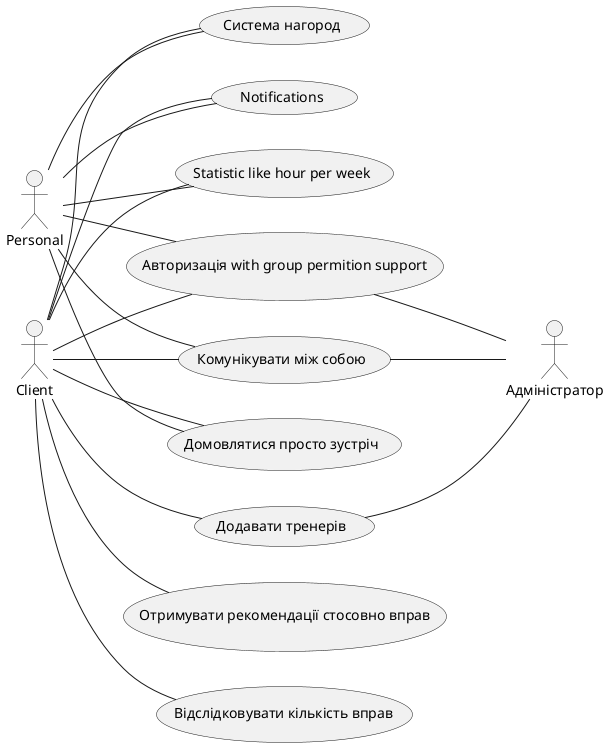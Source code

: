 @startuml
left to right direction

:Адміністратор: as Admin 

(Домовлятися просто зустріч) as MakeMeeting
(Система нагород) as Apretication
(Notifications) as Notifications
(Statistic like hour per week) as Statistic
(Авторизація with group permition support) as Authorization
(Комунікувати між собою) as Comminicate
(Отримувати рекомендації стосовно вправ) as Recomendation
(Відслідковувати кількість вправ) as NumberExersice
(Додавати тренерів) as AddPersonal

Client -- MakeMeeting
Client -- Apretication
Client -- Notifications
Client -- Statistic
Client -- Authorization
Client -- Comminicate
Client -- Recomendation
Client -- NumberExersice
Client -- AddPersonal

Authorization -- Admin
Comminicate -- Admin
AddPersonal -- Admin

Personal -- MakeMeeting
Personal -- Apretication
Personal -- Notifications
Personal -- Statistic
Personal -- Authorization
Personal -- Comminicate

@enduml
